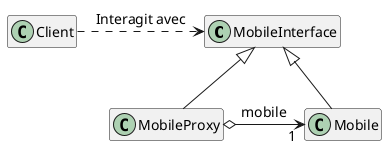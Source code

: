 @startuml

skinparam activityArrowFontSize 14

' Héritage
MobileInterface <|-- Mobile
MobileInterface <|-- MobileProxy

Client .> MobileInterface : Interagit avec
MobileProxy o-> "      1" Mobile : mobile

hide member

@enduml
